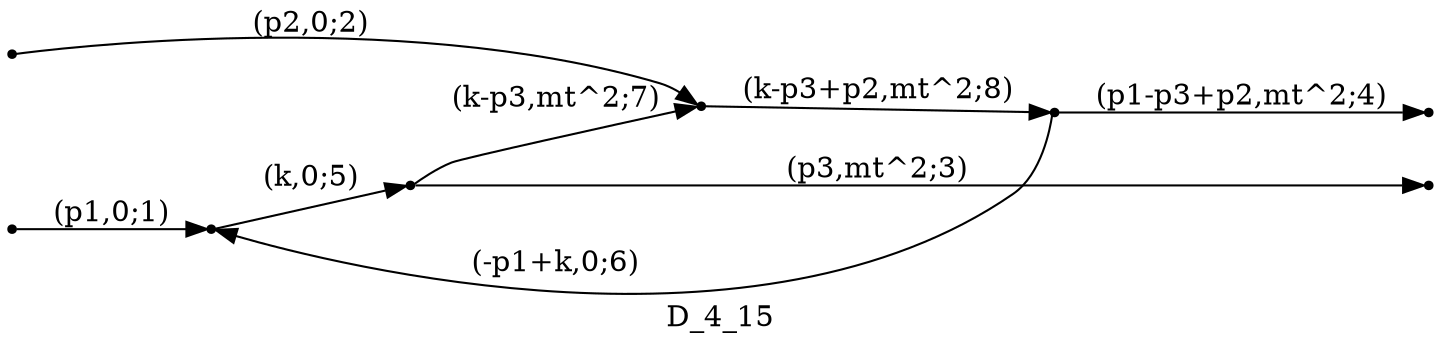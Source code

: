 digraph D_4_15 {
  label="D_4_15";
  rankdir="LR";
  subgraph edges {
    -1 -> 2 [label="(p1,0;1)"];
    -2 -> 4 [label="(p2,0;2)"];
    1 -> -3 [label="(p3,mt^2;3)"];
    3 -> -4 [label="(p1-p3+p2,mt^2;4)"];
    2 -> 1 [label="(k,0;5)"];
    3 -> 2 [label="(-p1+k,0;6)"];
    1 -> 4 [label="(k-p3,mt^2;7)"];
    4 -> 3 [label="(k-p3+p2,mt^2;8)"];
  }
  subgraph incoming { rank="source"; -1; -2; }
  subgraph outgoing { rank="sink"; -3; -4; }
-4 [shape=point];
-3 [shape=point];
-2 [shape=point];
-1 [shape=point];
1 [shape=point];
2 [shape=point];
3 [shape=point];
4 [shape=point];
}

